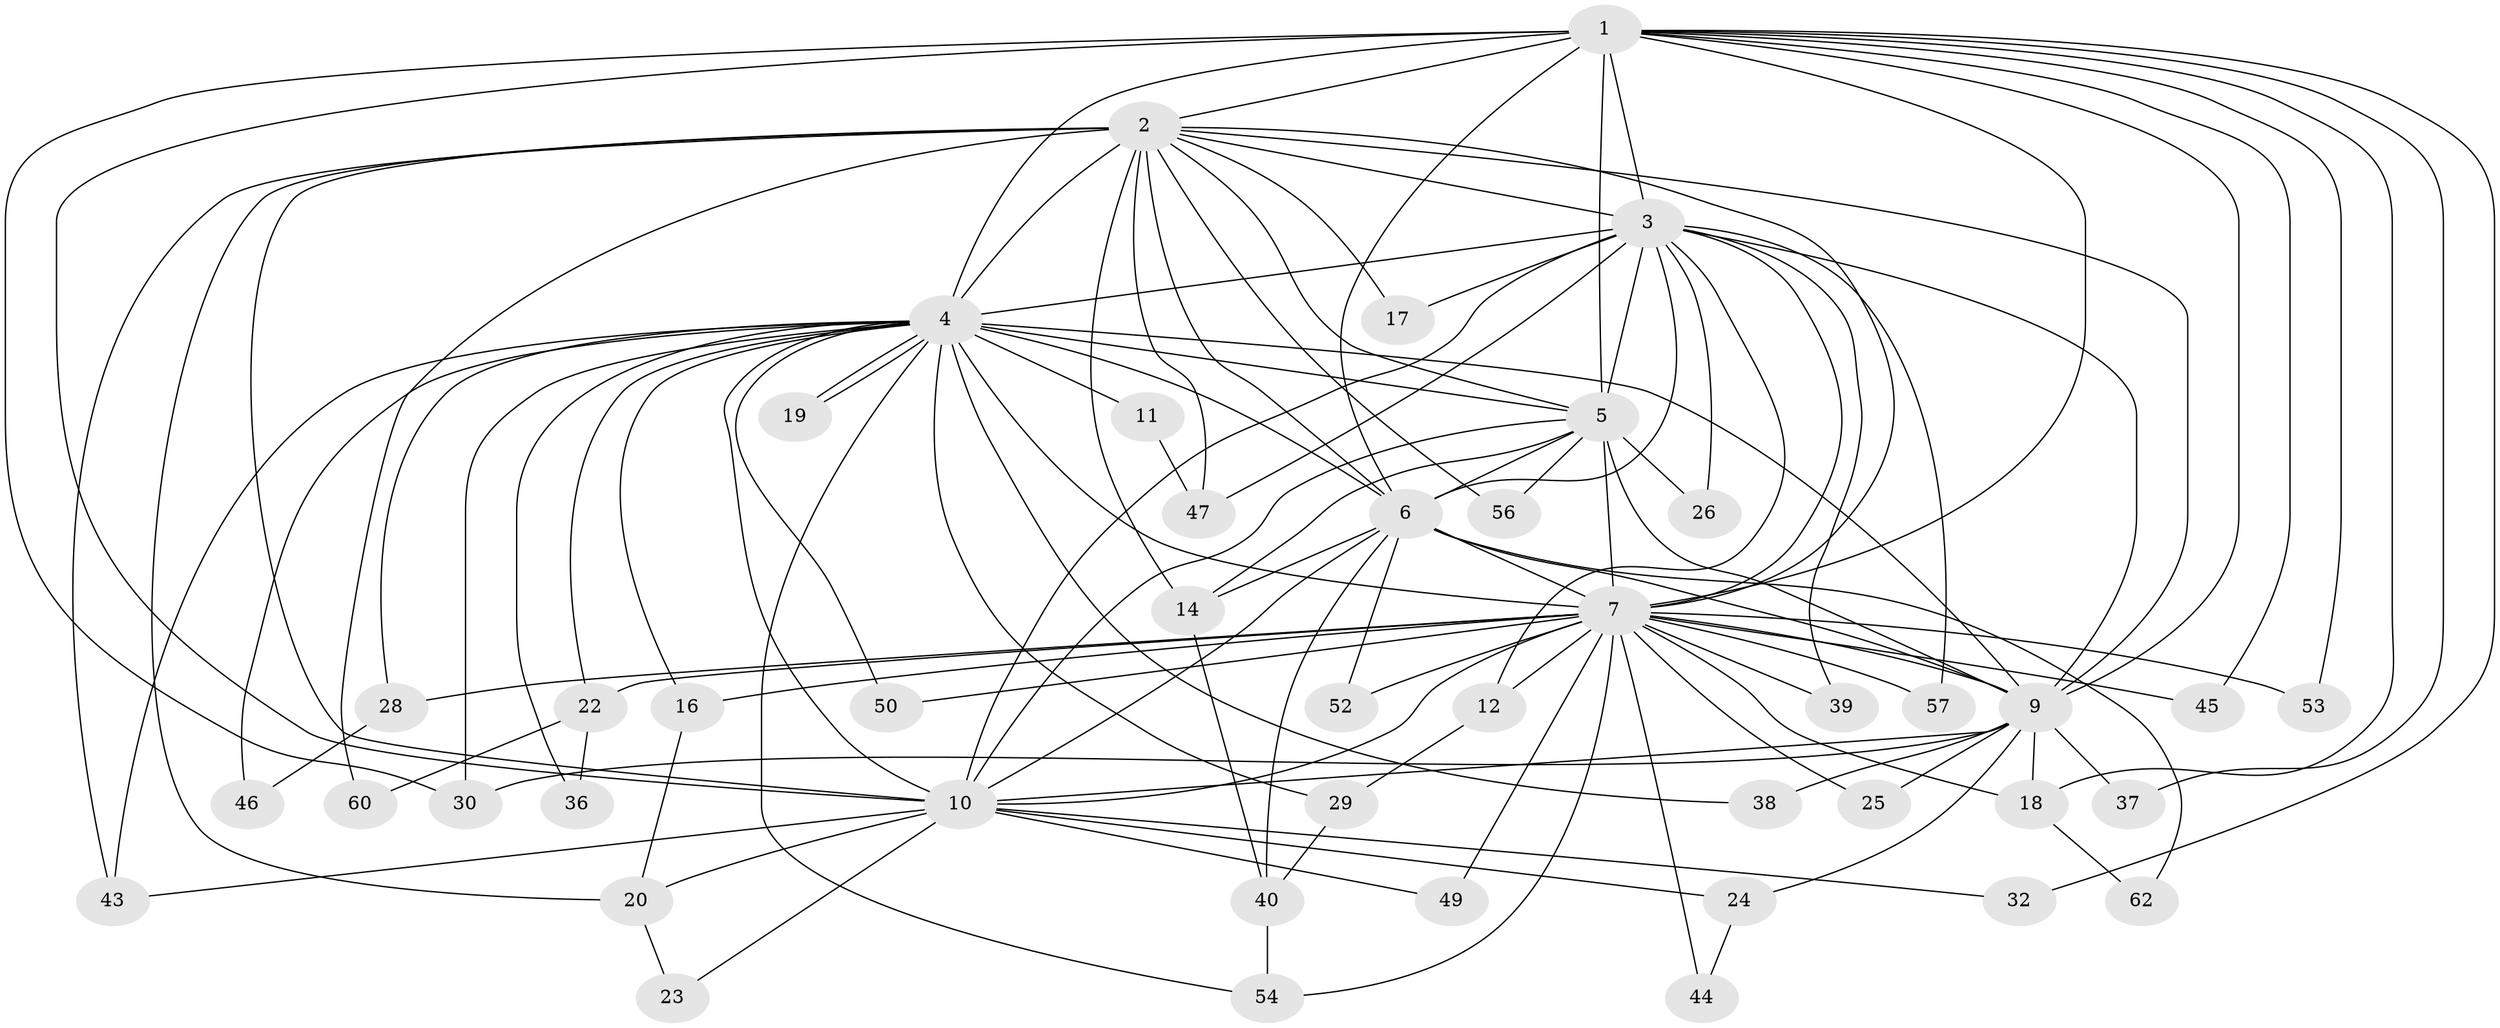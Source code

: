 // original degree distribution, {16: 0.046875, 17: 0.015625, 18: 0.03125, 14: 0.03125, 26: 0.015625, 19: 0.015625, 3: 0.21875, 2: 0.546875, 4: 0.078125}
// Generated by graph-tools (version 1.1) at 2025/11/02/27/25 16:11:04]
// undirected, 45 vertices, 115 edges
graph export_dot {
graph [start="1"]
  node [color=gray90,style=filled];
  1 [super="+35"];
  2 [super="+13"];
  3 [super="+55"];
  4 [super="+8"];
  5 [super="+15"];
  6 [super="+51"];
  7 [super="+31"];
  9 [super="+33"];
  10 [super="+21"];
  11 [super="+59"];
  12;
  14 [super="+41"];
  16;
  17;
  18 [super="+27"];
  19;
  20 [super="+48"];
  22;
  23;
  24;
  25;
  26;
  28 [super="+64"];
  29 [super="+61"];
  30 [super="+34"];
  32;
  36;
  37;
  38;
  39;
  40 [super="+42"];
  43 [super="+58"];
  44;
  45;
  46;
  47;
  49;
  50;
  52;
  53;
  54 [super="+63"];
  56;
  57;
  60;
  62;
  1 -- 2;
  1 -- 3;
  1 -- 4 [weight=2];
  1 -- 5;
  1 -- 6;
  1 -- 7;
  1 -- 9;
  1 -- 10 [weight=2];
  1 -- 18;
  1 -- 30;
  1 -- 32;
  1 -- 37;
  1 -- 45;
  1 -- 53;
  2 -- 3;
  2 -- 4 [weight=2];
  2 -- 5;
  2 -- 6;
  2 -- 7;
  2 -- 9;
  2 -- 10;
  2 -- 17;
  2 -- 20;
  2 -- 43;
  2 -- 56;
  2 -- 60;
  2 -- 47;
  2 -- 14;
  3 -- 4 [weight=2];
  3 -- 5;
  3 -- 6;
  3 -- 7;
  3 -- 9;
  3 -- 10 [weight=2];
  3 -- 12;
  3 -- 17;
  3 -- 26;
  3 -- 39;
  3 -- 47;
  3 -- 57;
  4 -- 5 [weight=3];
  4 -- 6 [weight=2];
  4 -- 7 [weight=2];
  4 -- 9 [weight=3];
  4 -- 10 [weight=2];
  4 -- 11 [weight=2];
  4 -- 16;
  4 -- 19;
  4 -- 19;
  4 -- 22;
  4 -- 29 [weight=2];
  4 -- 50;
  4 -- 28;
  4 -- 36;
  4 -- 38;
  4 -- 43;
  4 -- 46;
  4 -- 54;
  4 -- 30;
  5 -- 6 [weight=2];
  5 -- 7;
  5 -- 9;
  5 -- 10;
  5 -- 14;
  5 -- 26;
  5 -- 56;
  6 -- 7;
  6 -- 9;
  6 -- 10;
  6 -- 14;
  6 -- 40;
  6 -- 52;
  6 -- 62;
  7 -- 9;
  7 -- 10 [weight=3];
  7 -- 12;
  7 -- 16;
  7 -- 22;
  7 -- 25;
  7 -- 39;
  7 -- 44;
  7 -- 45;
  7 -- 49;
  7 -- 50;
  7 -- 52;
  7 -- 53;
  7 -- 57;
  7 -- 54;
  7 -- 18;
  7 -- 28;
  9 -- 10;
  9 -- 18;
  9 -- 24;
  9 -- 25;
  9 -- 30;
  9 -- 37;
  9 -- 38;
  10 -- 23;
  10 -- 24;
  10 -- 32;
  10 -- 49;
  10 -- 43;
  10 -- 20;
  11 -- 47;
  12 -- 29;
  14 -- 40;
  16 -- 20;
  18 -- 62;
  20 -- 23;
  22 -- 36;
  22 -- 60;
  24 -- 44;
  28 -- 46;
  29 -- 40;
  40 -- 54;
}
